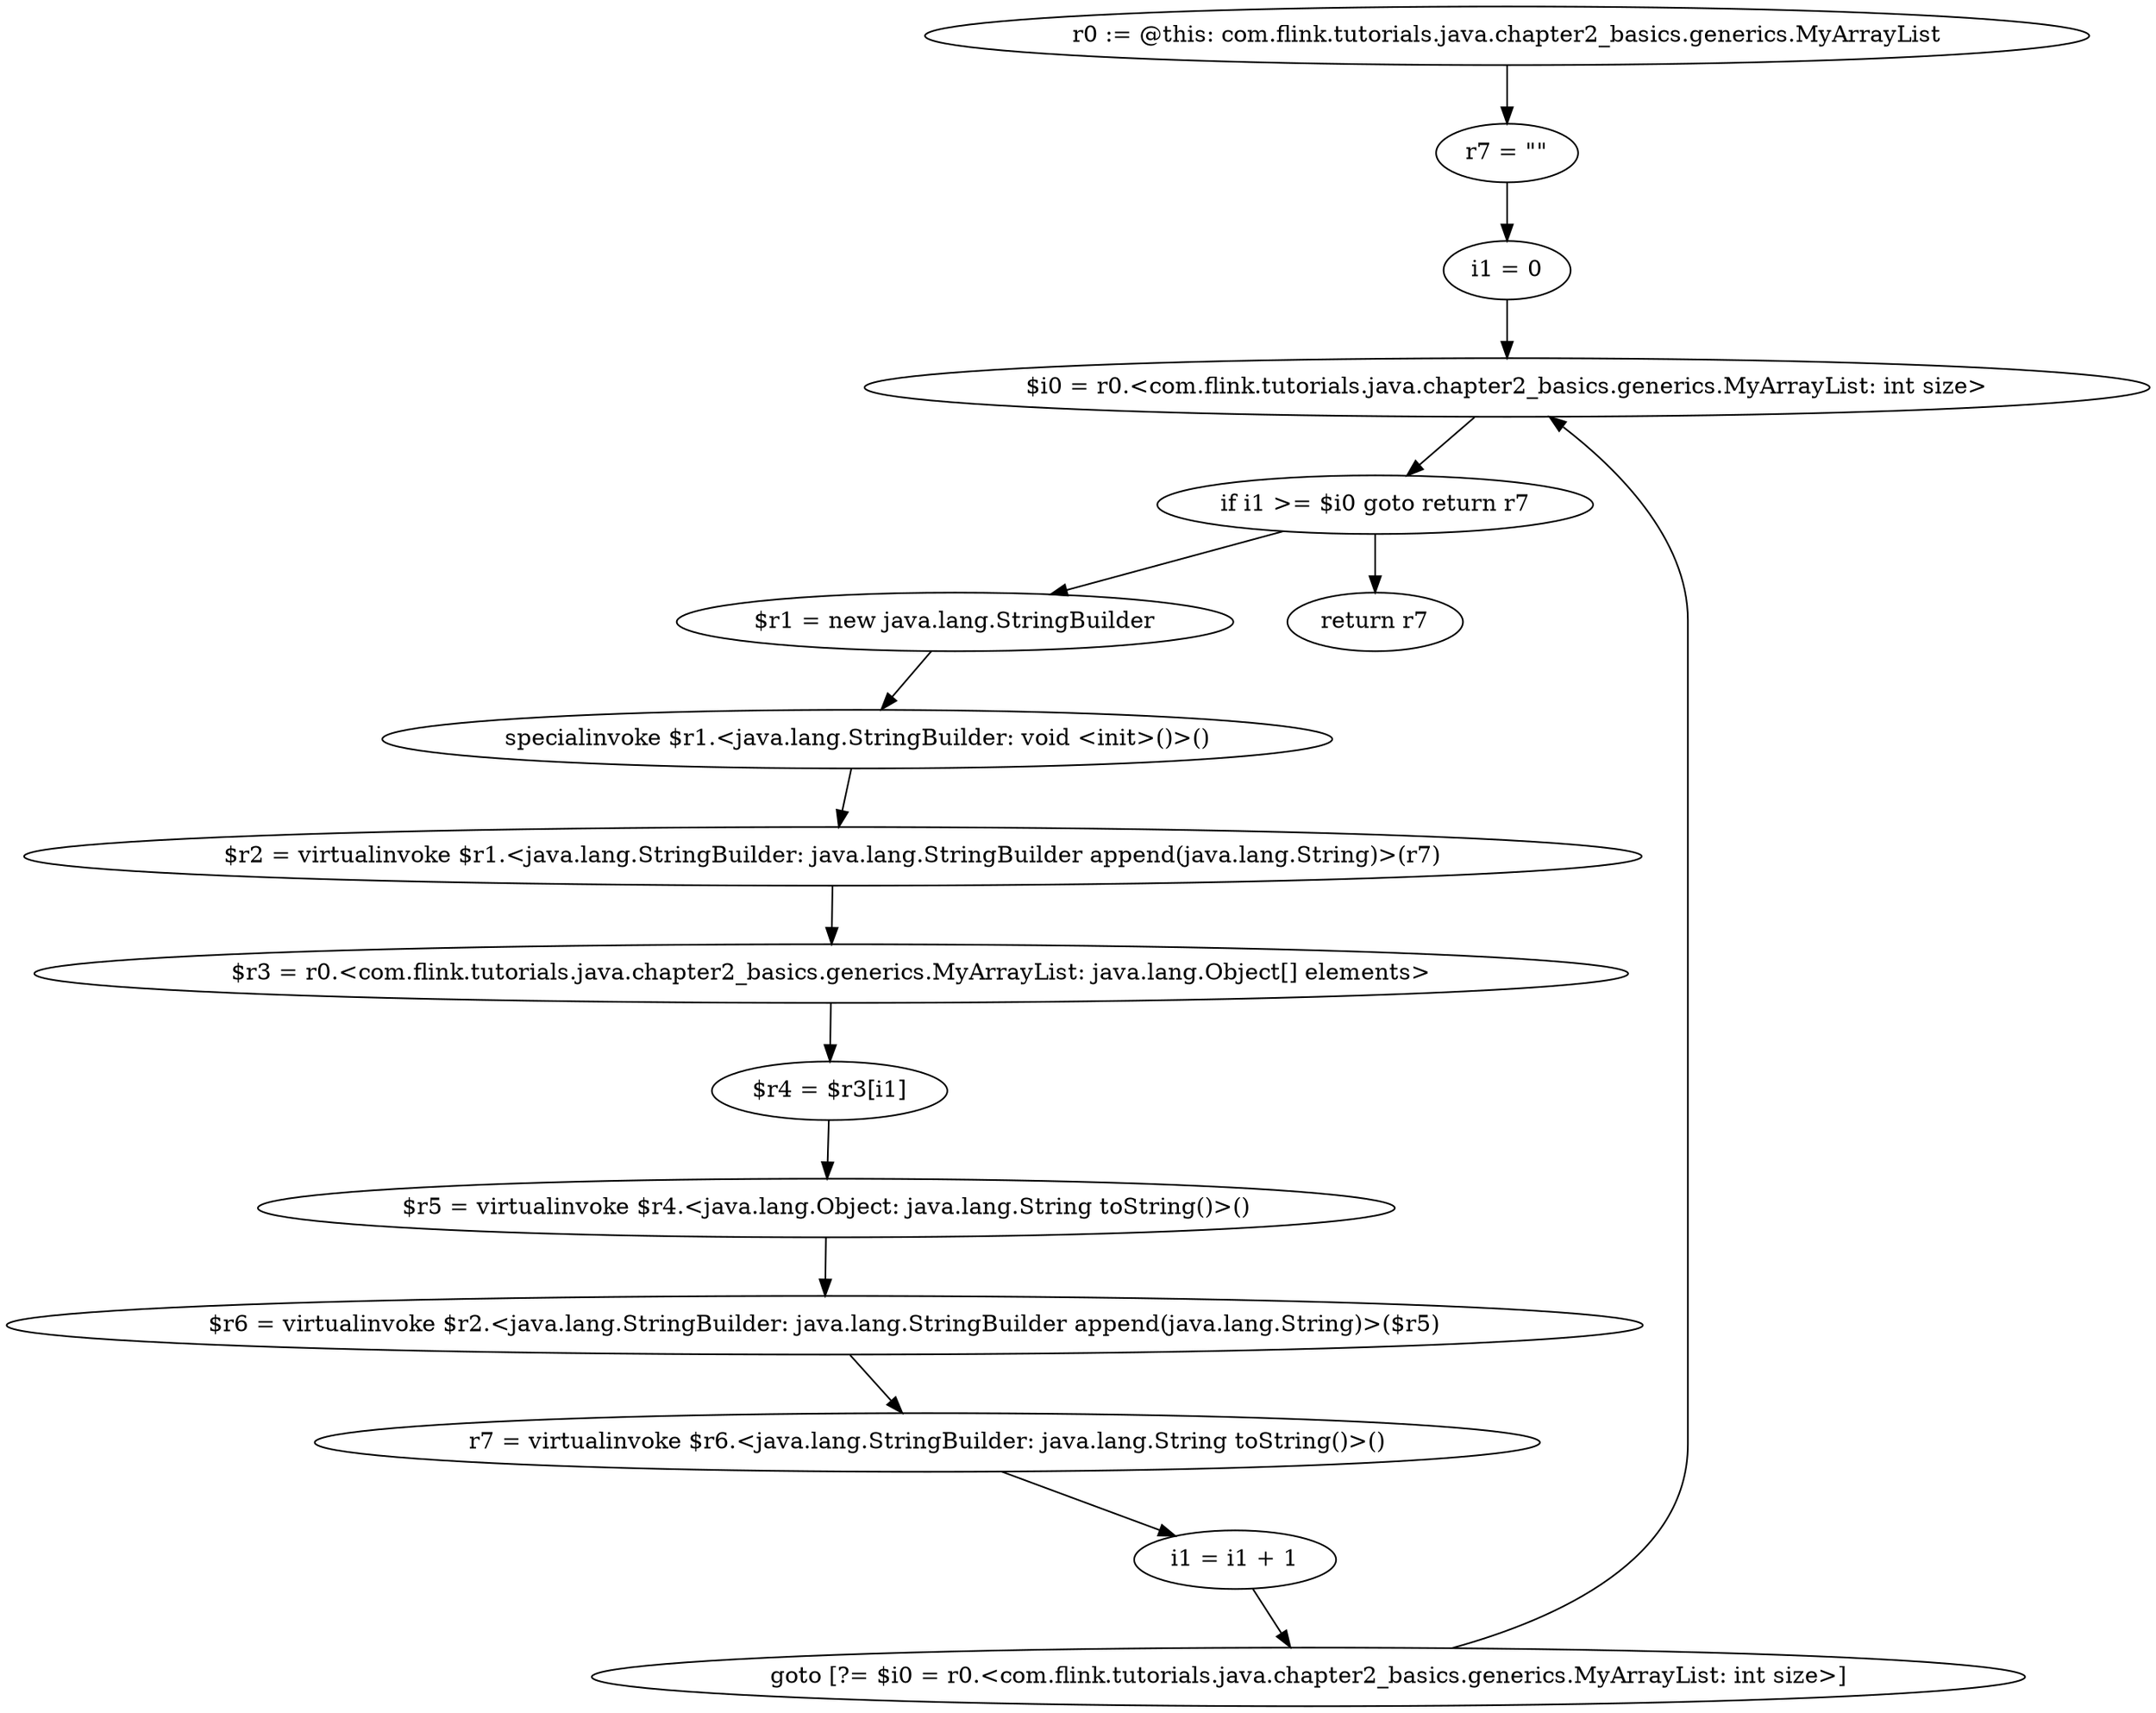 digraph "unitGraph" {
    "r0 := @this: com.flink.tutorials.java.chapter2_basics.generics.MyArrayList"
    "r7 = \"\""
    "i1 = 0"
    "$i0 = r0.<com.flink.tutorials.java.chapter2_basics.generics.MyArrayList: int size>"
    "if i1 >= $i0 goto return r7"
    "$r1 = new java.lang.StringBuilder"
    "specialinvoke $r1.<java.lang.StringBuilder: void <init>()>()"
    "$r2 = virtualinvoke $r1.<java.lang.StringBuilder: java.lang.StringBuilder append(java.lang.String)>(r7)"
    "$r3 = r0.<com.flink.tutorials.java.chapter2_basics.generics.MyArrayList: java.lang.Object[] elements>"
    "$r4 = $r3[i1]"
    "$r5 = virtualinvoke $r4.<java.lang.Object: java.lang.String toString()>()"
    "$r6 = virtualinvoke $r2.<java.lang.StringBuilder: java.lang.StringBuilder append(java.lang.String)>($r5)"
    "r7 = virtualinvoke $r6.<java.lang.StringBuilder: java.lang.String toString()>()"
    "i1 = i1 + 1"
    "goto [?= $i0 = r0.<com.flink.tutorials.java.chapter2_basics.generics.MyArrayList: int size>]"
    "return r7"
    "r0 := @this: com.flink.tutorials.java.chapter2_basics.generics.MyArrayList"->"r7 = \"\"";
    "r7 = \"\""->"i1 = 0";
    "i1 = 0"->"$i0 = r0.<com.flink.tutorials.java.chapter2_basics.generics.MyArrayList: int size>";
    "$i0 = r0.<com.flink.tutorials.java.chapter2_basics.generics.MyArrayList: int size>"->"if i1 >= $i0 goto return r7";
    "if i1 >= $i0 goto return r7"->"$r1 = new java.lang.StringBuilder";
    "if i1 >= $i0 goto return r7"->"return r7";
    "$r1 = new java.lang.StringBuilder"->"specialinvoke $r1.<java.lang.StringBuilder: void <init>()>()";
    "specialinvoke $r1.<java.lang.StringBuilder: void <init>()>()"->"$r2 = virtualinvoke $r1.<java.lang.StringBuilder: java.lang.StringBuilder append(java.lang.String)>(r7)";
    "$r2 = virtualinvoke $r1.<java.lang.StringBuilder: java.lang.StringBuilder append(java.lang.String)>(r7)"->"$r3 = r0.<com.flink.tutorials.java.chapter2_basics.generics.MyArrayList: java.lang.Object[] elements>";
    "$r3 = r0.<com.flink.tutorials.java.chapter2_basics.generics.MyArrayList: java.lang.Object[] elements>"->"$r4 = $r3[i1]";
    "$r4 = $r3[i1]"->"$r5 = virtualinvoke $r4.<java.lang.Object: java.lang.String toString()>()";
    "$r5 = virtualinvoke $r4.<java.lang.Object: java.lang.String toString()>()"->"$r6 = virtualinvoke $r2.<java.lang.StringBuilder: java.lang.StringBuilder append(java.lang.String)>($r5)";
    "$r6 = virtualinvoke $r2.<java.lang.StringBuilder: java.lang.StringBuilder append(java.lang.String)>($r5)"->"r7 = virtualinvoke $r6.<java.lang.StringBuilder: java.lang.String toString()>()";
    "r7 = virtualinvoke $r6.<java.lang.StringBuilder: java.lang.String toString()>()"->"i1 = i1 + 1";
    "i1 = i1 + 1"->"goto [?= $i0 = r0.<com.flink.tutorials.java.chapter2_basics.generics.MyArrayList: int size>]";
    "goto [?= $i0 = r0.<com.flink.tutorials.java.chapter2_basics.generics.MyArrayList: int size>]"->"$i0 = r0.<com.flink.tutorials.java.chapter2_basics.generics.MyArrayList: int size>";
}
